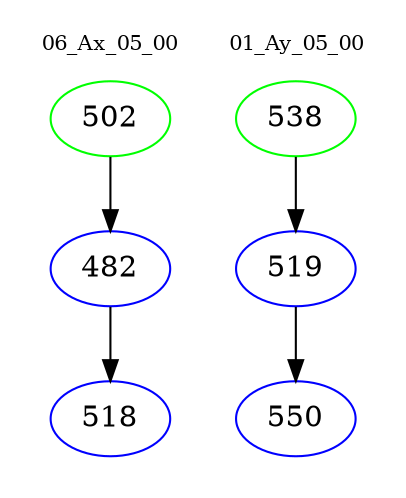 digraph{
subgraph cluster_0 {
color = white
label = "06_Ax_05_00";
fontsize=10;
T0_502 [label="502", color="green"]
T0_502 -> T0_482 [color="black"]
T0_482 [label="482", color="blue"]
T0_482 -> T0_518 [color="black"]
T0_518 [label="518", color="blue"]
}
subgraph cluster_1 {
color = white
label = "01_Ay_05_00";
fontsize=10;
T1_538 [label="538", color="green"]
T1_538 -> T1_519 [color="black"]
T1_519 [label="519", color="blue"]
T1_519 -> T1_550 [color="black"]
T1_550 [label="550", color="blue"]
}
}
